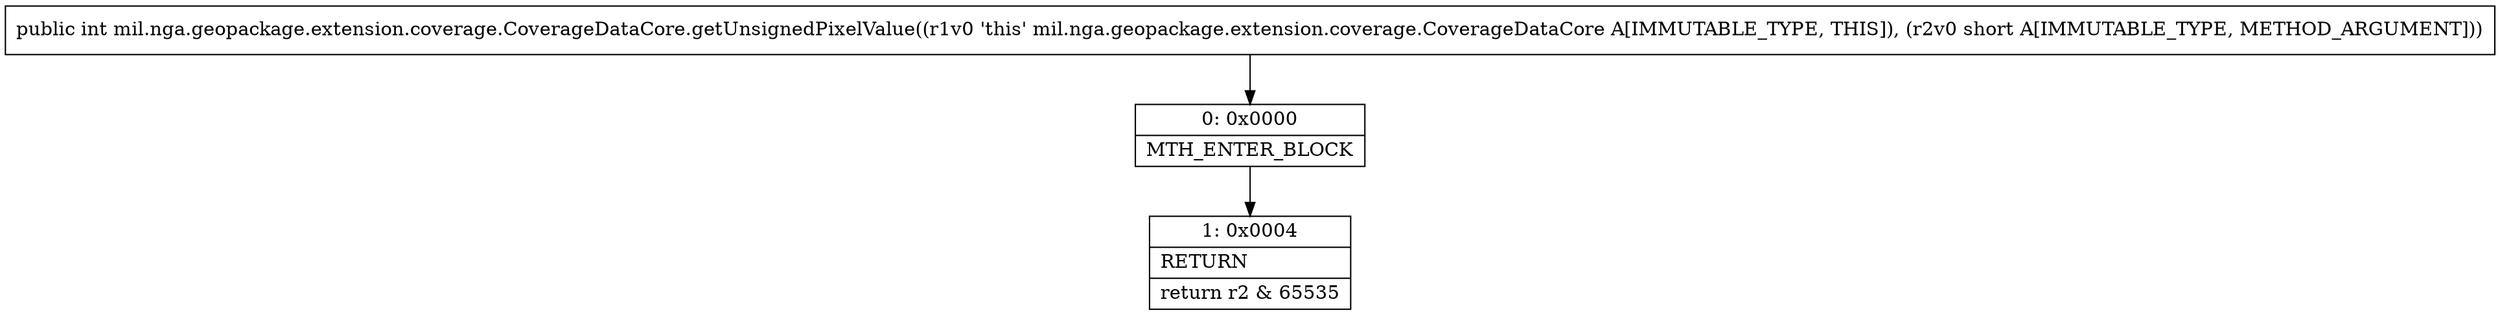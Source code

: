 digraph "CFG formil.nga.geopackage.extension.coverage.CoverageDataCore.getUnsignedPixelValue(S)I" {
Node_0 [shape=record,label="{0\:\ 0x0000|MTH_ENTER_BLOCK\l}"];
Node_1 [shape=record,label="{1\:\ 0x0004|RETURN\l|return r2 & 65535\l}"];
MethodNode[shape=record,label="{public int mil.nga.geopackage.extension.coverage.CoverageDataCore.getUnsignedPixelValue((r1v0 'this' mil.nga.geopackage.extension.coverage.CoverageDataCore A[IMMUTABLE_TYPE, THIS]), (r2v0 short A[IMMUTABLE_TYPE, METHOD_ARGUMENT])) }"];
MethodNode -> Node_0;
Node_0 -> Node_1;
}

